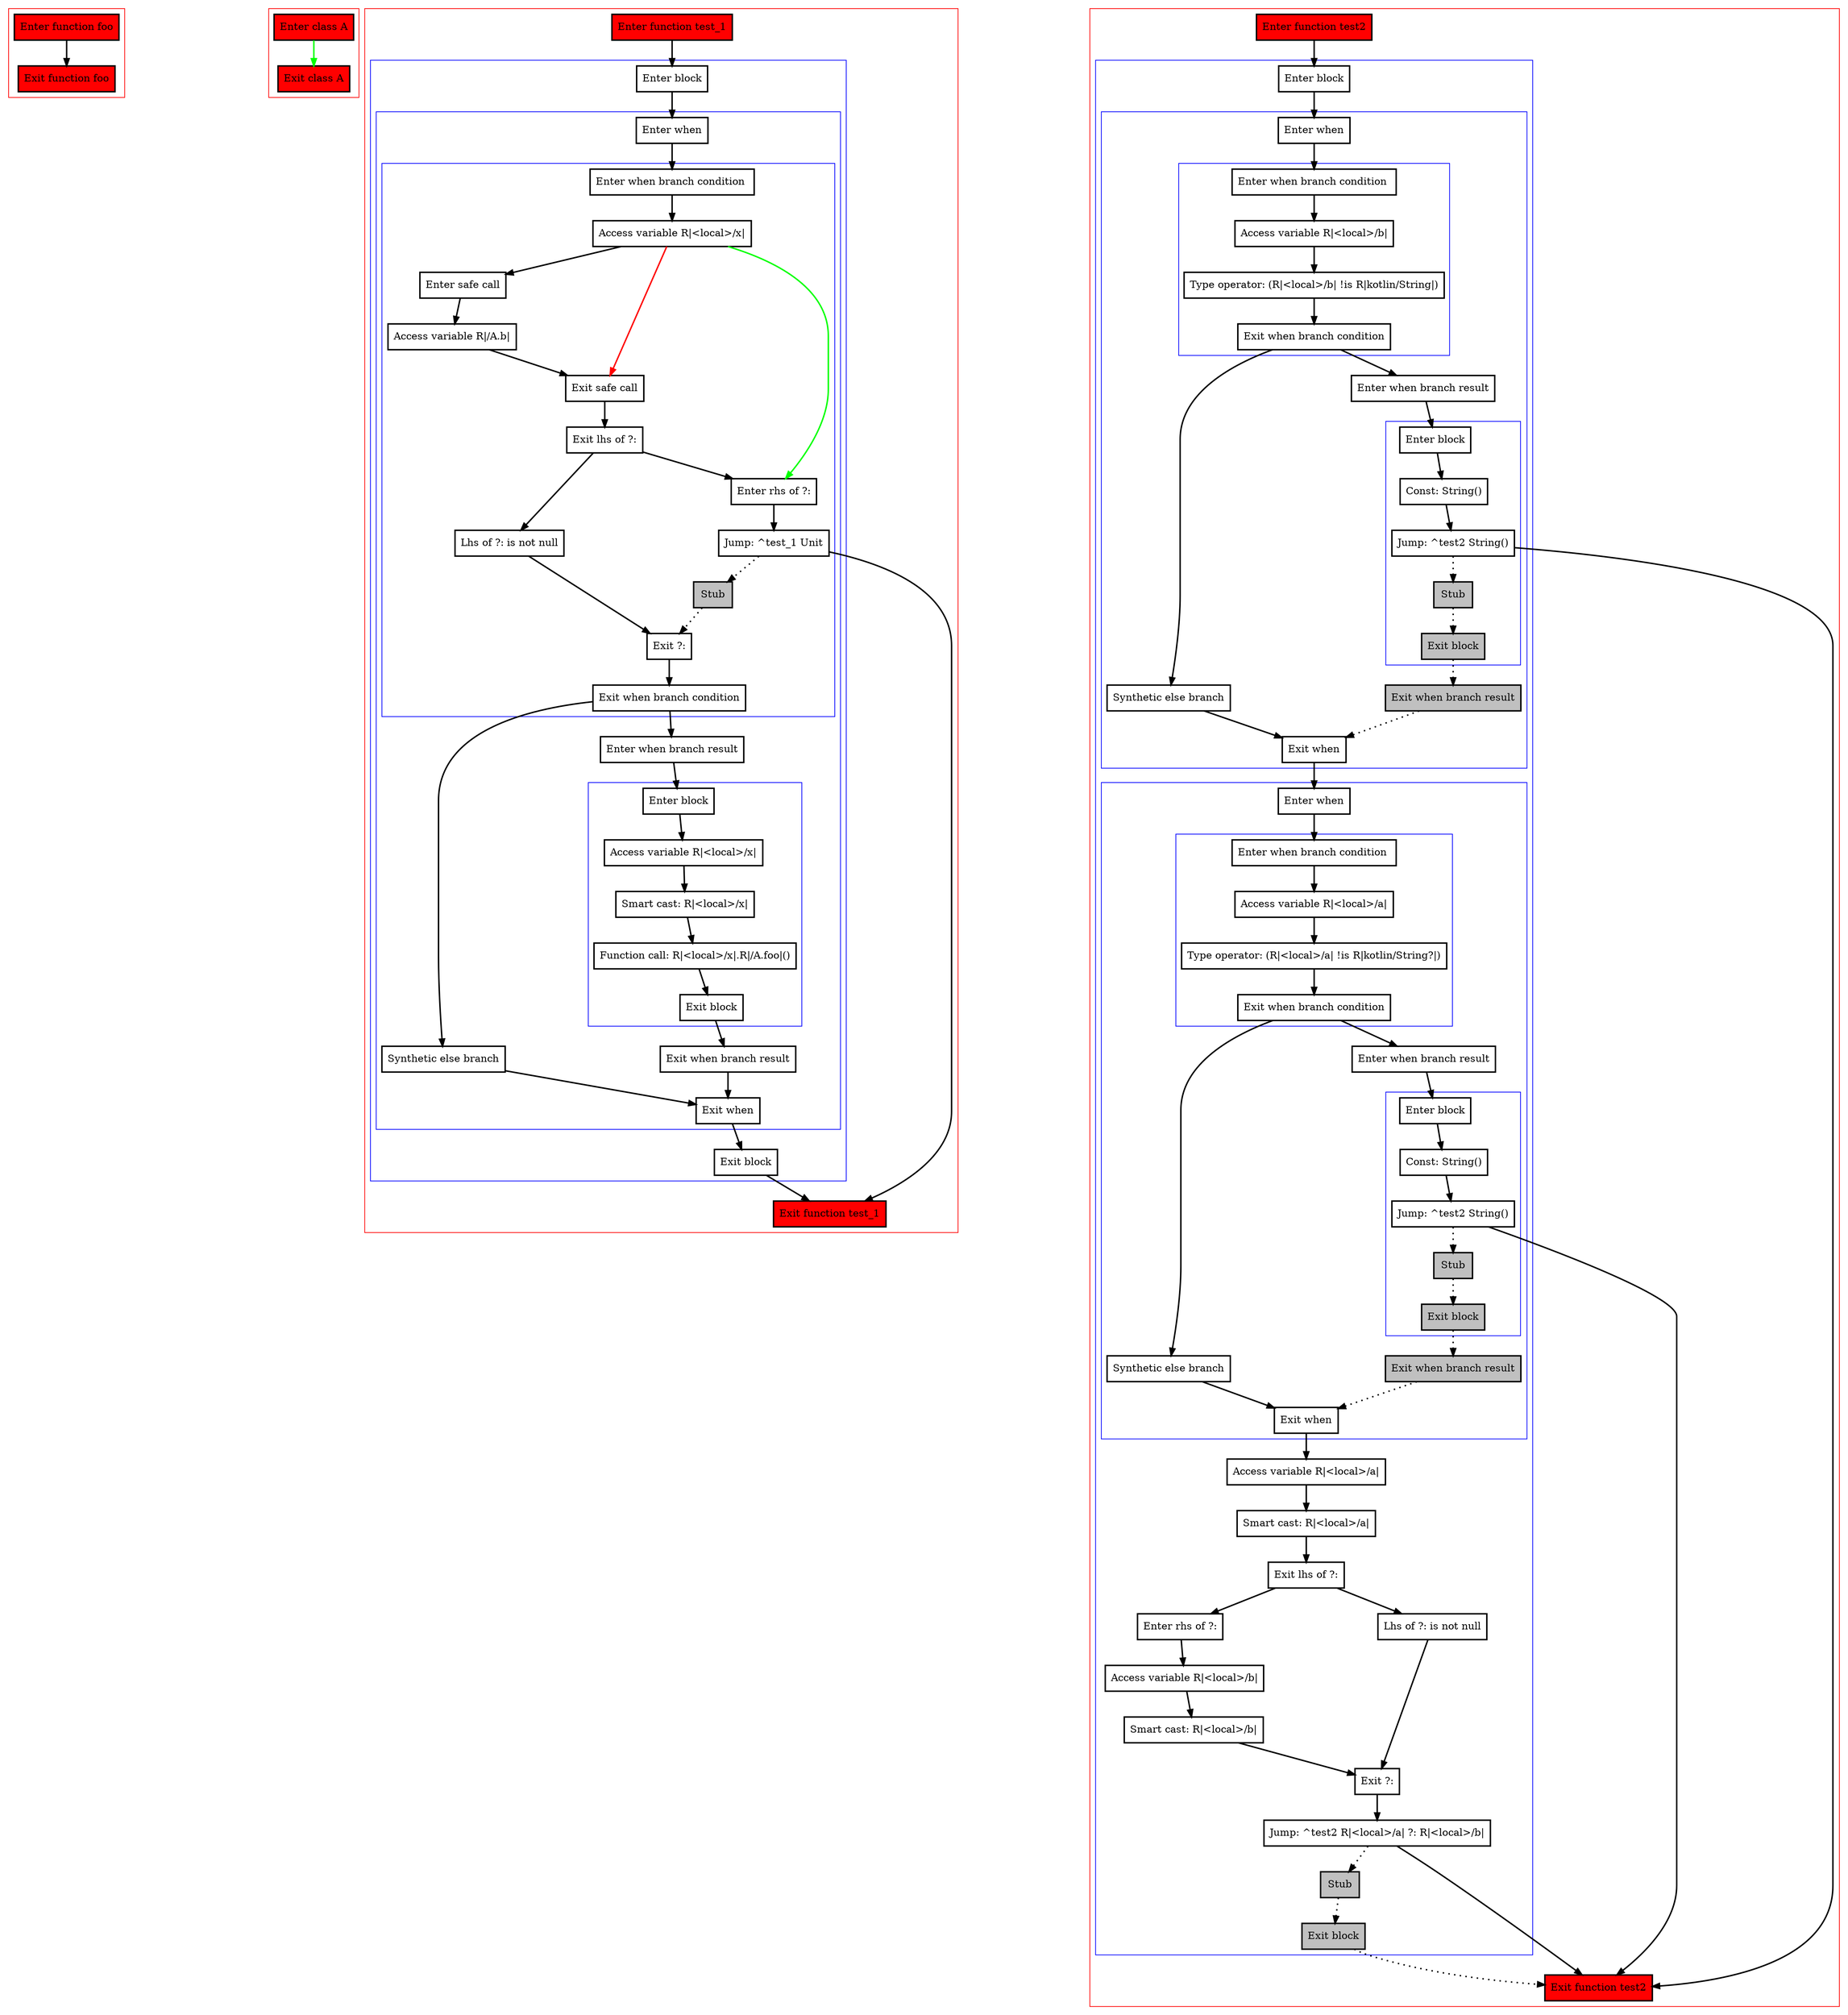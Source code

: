 digraph elvis_kt {
    graph [nodesep=3]
    node [shape=box penwidth=2]
    edge [penwidth=2]

    subgraph cluster_0 {
        color=red
        0 [label="Enter function foo" style="filled" fillcolor=red];
        1 [label="Exit function foo" style="filled" fillcolor=red];
    }
    0 -> {1};

    subgraph cluster_1 {
        color=red
        2 [label="Enter class A" style="filled" fillcolor=red];
        3 [label="Exit class A" style="filled" fillcolor=red];
    }
    2 -> {3} [color=green];

    subgraph cluster_2 {
        color=red
        4 [label="Enter function test_1" style="filled" fillcolor=red];
        subgraph cluster_3 {
            color=blue
            5 [label="Enter block"];
            subgraph cluster_4 {
                color=blue
                6 [label="Enter when"];
                subgraph cluster_5 {
                    color=blue
                    7 [label="Enter when branch condition "];
                    8 [label="Access variable R|<local>/x|"];
                    9 [label="Enter safe call"];
                    10 [label="Access variable R|/A.b|"];
                    11 [label="Exit safe call"];
                    12 [label="Exit lhs of ?:"];
                    13 [label="Enter rhs of ?:"];
                    14 [label="Jump: ^test_1 Unit"];
                    15 [label="Stub" style="filled" fillcolor=gray];
                    16 [label="Lhs of ?: is not null"];
                    17 [label="Exit ?:"];
                    18 [label="Exit when branch condition"];
                }
                19 [label="Synthetic else branch"];
                20 [label="Enter when branch result"];
                subgraph cluster_6 {
                    color=blue
                    21 [label="Enter block"];
                    22 [label="Access variable R|<local>/x|"];
                    23 [label="Smart cast: R|<local>/x|"];
                    24 [label="Function call: R|<local>/x|.R|/A.foo|()"];
                    25 [label="Exit block"];
                }
                26 [label="Exit when branch result"];
                27 [label="Exit when"];
            }
            28 [label="Exit block"];
        }
        29 [label="Exit function test_1" style="filled" fillcolor=red];
    }
    4 -> {5};
    5 -> {6};
    6 -> {7};
    7 -> {8};
    8 -> {9};
    8 -> {11} [color=red];
    8 -> {13} [color=green];
    9 -> {10};
    10 -> {11};
    11 -> {12};
    12 -> {16 13};
    13 -> {14};
    14 -> {29};
    14 -> {15} [style=dotted];
    15 -> {17} [style=dotted];
    16 -> {17};
    17 -> {18};
    18 -> {20 19};
    19 -> {27};
    20 -> {21};
    21 -> {22};
    22 -> {23};
    23 -> {24};
    24 -> {25};
    25 -> {26};
    26 -> {27};
    27 -> {28};
    28 -> {29};

    subgraph cluster_7 {
        color=red
        30 [label="Enter function test2" style="filled" fillcolor=red];
        subgraph cluster_8 {
            color=blue
            31 [label="Enter block"];
            subgraph cluster_9 {
                color=blue
                32 [label="Enter when"];
                subgraph cluster_10 {
                    color=blue
                    33 [label="Enter when branch condition "];
                    34 [label="Access variable R|<local>/b|"];
                    35 [label="Type operator: (R|<local>/b| !is R|kotlin/String|)"];
                    36 [label="Exit when branch condition"];
                }
                37 [label="Synthetic else branch"];
                38 [label="Enter when branch result"];
                subgraph cluster_11 {
                    color=blue
                    39 [label="Enter block"];
                    40 [label="Const: String()"];
                    41 [label="Jump: ^test2 String()"];
                    42 [label="Stub" style="filled" fillcolor=gray];
                    43 [label="Exit block" style="filled" fillcolor=gray];
                }
                44 [label="Exit when branch result" style="filled" fillcolor=gray];
                45 [label="Exit when"];
            }
            subgraph cluster_12 {
                color=blue
                46 [label="Enter when"];
                subgraph cluster_13 {
                    color=blue
                    47 [label="Enter when branch condition "];
                    48 [label="Access variable R|<local>/a|"];
                    49 [label="Type operator: (R|<local>/a| !is R|kotlin/String?|)"];
                    50 [label="Exit when branch condition"];
                }
                51 [label="Synthetic else branch"];
                52 [label="Enter when branch result"];
                subgraph cluster_14 {
                    color=blue
                    53 [label="Enter block"];
                    54 [label="Const: String()"];
                    55 [label="Jump: ^test2 String()"];
                    56 [label="Stub" style="filled" fillcolor=gray];
                    57 [label="Exit block" style="filled" fillcolor=gray];
                }
                58 [label="Exit when branch result" style="filled" fillcolor=gray];
                59 [label="Exit when"];
            }
            60 [label="Access variable R|<local>/a|"];
            61 [label="Smart cast: R|<local>/a|"];
            62 [label="Exit lhs of ?:"];
            63 [label="Enter rhs of ?:"];
            64 [label="Access variable R|<local>/b|"];
            65 [label="Smart cast: R|<local>/b|"];
            66 [label="Lhs of ?: is not null"];
            67 [label="Exit ?:"];
            68 [label="Jump: ^test2 R|<local>/a| ?: R|<local>/b|"];
            69 [label="Stub" style="filled" fillcolor=gray];
            70 [label="Exit block" style="filled" fillcolor=gray];
        }
        71 [label="Exit function test2" style="filled" fillcolor=red];
    }
    30 -> {31};
    31 -> {32};
    32 -> {33};
    33 -> {34};
    34 -> {35};
    35 -> {36};
    36 -> {38 37};
    37 -> {45};
    38 -> {39};
    39 -> {40};
    40 -> {41};
    41 -> {71};
    41 -> {42} [style=dotted];
    42 -> {43} [style=dotted];
    43 -> {44} [style=dotted];
    44 -> {45} [style=dotted];
    45 -> {46};
    46 -> {47};
    47 -> {48};
    48 -> {49};
    49 -> {50};
    50 -> {52 51};
    51 -> {59};
    52 -> {53};
    53 -> {54};
    54 -> {55};
    55 -> {71};
    55 -> {56} [style=dotted];
    56 -> {57} [style=dotted];
    57 -> {58} [style=dotted];
    58 -> {59} [style=dotted];
    59 -> {60};
    60 -> {61};
    61 -> {62};
    62 -> {66 63};
    63 -> {64};
    64 -> {65};
    65 -> {67};
    66 -> {67};
    67 -> {68};
    68 -> {71};
    68 -> {69} [style=dotted];
    69 -> {70} [style=dotted];
    70 -> {71} [style=dotted];

}
